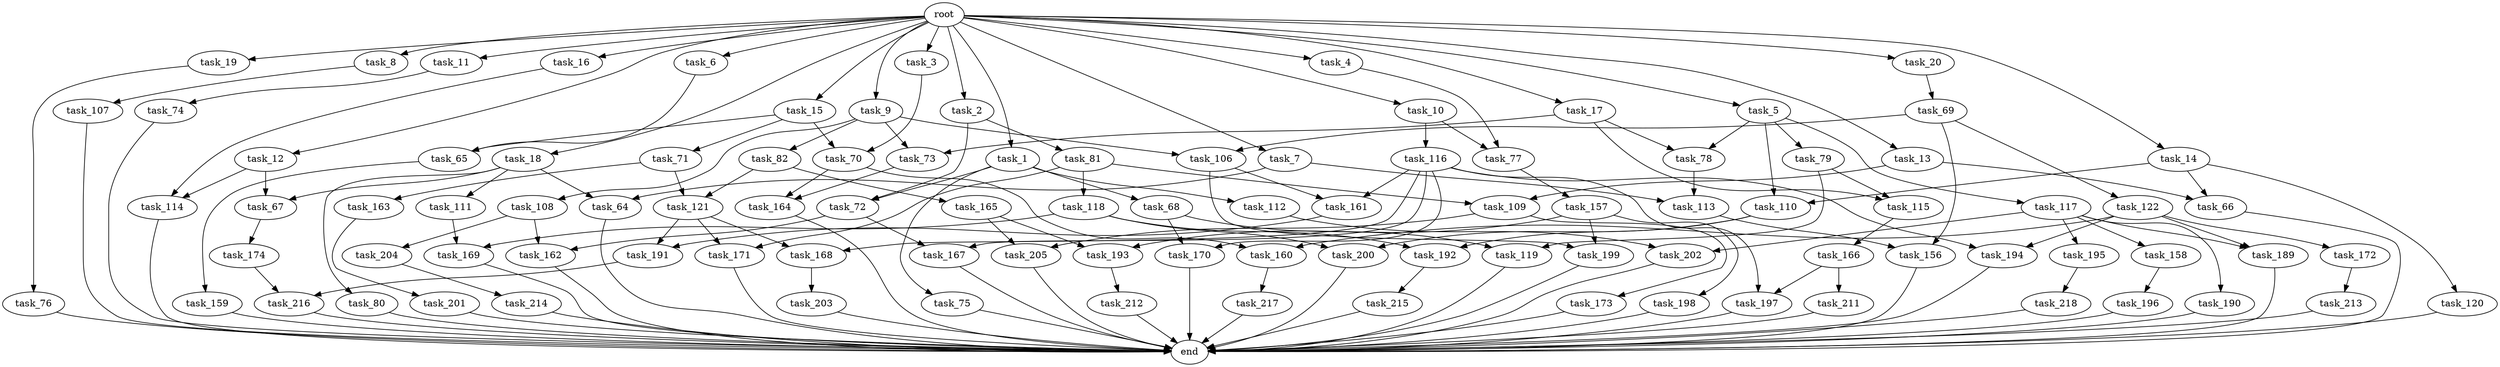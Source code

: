 digraph G {
  task_214 [size="2147483648.000000"];
  task_19 [size="10.240000"];
  task_8 [size="10.240000"];
  task_156 [size="11682311045.120001"];
  task_108 [size="3092376453.120000"];
  task_191 [size="7730941132.800000"];
  task_15 [size="10.240000"];
  task_114 [size="2920577761.280000"];
  task_18 [size="10.240000"];
  task_195 [size="773094113.280000"];
  task_79 [size="2147483648.000000"];
  task_16 [size="10.240000"];
  task_110 [size="3521873182.720000"];
  task_68 [size="773094113.280000"];
  task_162 [size="14087492730.880001"];
  task_217 [size="1374389534.720000"];
  task_74 [size="6957847019.520000"];
  task_158 [size="773094113.280000"];
  task_1 [size="10.240000"];
  task_64 [size="10050223472.639999"];
  task_160 [size="4294967296.000000"];
  task_11 [size="10.240000"];
  task_171 [size="2920577761.280000"];
  task_107 [size="2147483648.000000"];
  task_2 [size="10.240000"];
  task_10 [size="10.240000"];
  task_66 [size="2147483648.000000"];
  task_109 [size="2920577761.280000"];
  task_211 [size="8589934592.000000"];
  task_166 [size="6957847019.520000"];
  task_81 [size="5497558138.880000"];
  task_122 [size="8589934592.000000"];
  task_72 [size="6270652252.160000"];
  task_17 [size="10.240000"];
  task_174 [size="2147483648.000000"];
  task_199 [size="10995116277.760000"];
  task_67 [size="9105330667.520000"];
  task_205 [size="2920577761.280000"];
  task_197 [size="9363028705.280001"];
  task_203 [size="1374389534.720000"];
  task_116 [size="6957847019.520000"];
  task_157 [size="1374389534.720000"];
  task_172 [size="2147483648.000000"];
  task_106 [size="11682311045.120001"];
  task_12 [size="10.240000"];
  task_77 [size="8332236554.240000"];
  task_194 [size="2920577761.280000"];
  task_159 [size="1374389534.720000"];
  task_167 [size="9363028705.280001"];
  task_70 [size="12799002542.080000"];
  task_80 [size="6957847019.520000"];
  end [size="0.000000"];
  task_170 [size="3865470566.400000"];
  task_9 [size="10.240000"];
  task_78 [size="9105330667.520000"];
  task_165 [size="773094113.280000"];
  task_163 [size="8589934592.000000"];
  task_192 [size="7301444403.200000"];
  task_202 [size="3865470566.400000"];
  task_69 [size="6957847019.520000"];
  task_118 [size="2147483648.000000"];
  task_196 [size="2147483648.000000"];
  task_201 [size="343597383.680000"];
  task_65 [size="15547781611.520000"];
  task_212 [size="5497558138.880000"];
  task_198 [size="5497558138.880000"];
  task_20 [size="10.240000"];
  task_13 [size="10.240000"];
  task_193 [size="6270652252.160000"];
  task_121 [size="9363028705.280001"];
  task_3 [size="10.240000"];
  task_216 [size="5239860101.120000"];
  task_169 [size="5583457484.800000"];
  task_5 [size="10.240000"];
  task_189 [size="2920577761.280000"];
  task_76 [size="3092376453.120000"];
  task_115 [size="15547781611.520000"];
  task_190 [size="773094113.280000"];
  task_161 [size="6270652252.160000"];
  task_73 [size="10050223472.639999"];
  task_14 [size="10.240000"];
  task_82 [size="3092376453.120000"];
  task_4 [size="10.240000"];
  task_119 [size="11682311045.120001"];
  task_164 [size="9105330667.520000"];
  task_218 [size="1374389534.720000"];
  task_213 [size="8589934592.000000"];
  task_113 [size="10050223472.639999"];
  task_112 [size="773094113.280000"];
  task_168 [size="1546188226.560000"];
  root [size="0.000000"];
  task_120 [size="1374389534.720000"];
  task_6 [size="10.240000"];
  task_215 [size="343597383.680000"];
  task_117 [size="2147483648.000000"];
  task_173 [size="2147483648.000000"];
  task_200 [size="7301444403.200000"];
  task_111 [size="6957847019.520000"];
  task_204 [size="5497558138.880000"];
  task_7 [size="10.240000"];
  task_71 [size="8589934592.000000"];
  task_75 [size="773094113.280000"];

  task_214 -> end [size="1.000000"];
  task_19 -> task_76 [size="301989888.000000"];
  task_8 -> task_107 [size="209715200.000000"];
  task_156 -> end [size="1.000000"];
  task_108 -> task_162 [size="536870912.000000"];
  task_108 -> task_204 [size="536870912.000000"];
  task_191 -> task_216 [size="209715200.000000"];
  task_15 -> task_70 [size="838860800.000000"];
  task_15 -> task_71 [size="838860800.000000"];
  task_15 -> task_65 [size="838860800.000000"];
  task_114 -> end [size="1.000000"];
  task_18 -> task_80 [size="679477248.000000"];
  task_18 -> task_67 [size="679477248.000000"];
  task_18 -> task_111 [size="679477248.000000"];
  task_18 -> task_64 [size="679477248.000000"];
  task_195 -> task_218 [size="134217728.000000"];
  task_79 -> task_119 [size="838860800.000000"];
  task_79 -> task_115 [size="838860800.000000"];
  task_16 -> task_114 [size="75497472.000000"];
  task_110 -> task_200 [size="301989888.000000"];
  task_110 -> task_192 [size="301989888.000000"];
  task_68 -> task_170 [size="301989888.000000"];
  task_68 -> task_119 [size="301989888.000000"];
  task_162 -> end [size="1.000000"];
  task_217 -> end [size="1.000000"];
  task_74 -> end [size="1.000000"];
  task_158 -> task_196 [size="209715200.000000"];
  task_1 -> task_72 [size="75497472.000000"];
  task_1 -> task_68 [size="75497472.000000"];
  task_1 -> task_112 [size="75497472.000000"];
  task_1 -> task_75 [size="75497472.000000"];
  task_64 -> end [size="1.000000"];
  task_160 -> task_217 [size="134217728.000000"];
  task_11 -> task_74 [size="679477248.000000"];
  task_171 -> end [size="1.000000"];
  task_107 -> end [size="1.000000"];
  task_2 -> task_72 [size="536870912.000000"];
  task_2 -> task_81 [size="536870912.000000"];
  task_10 -> task_116 [size="679477248.000000"];
  task_10 -> task_77 [size="679477248.000000"];
  task_66 -> end [size="1.000000"];
  task_109 -> task_173 [size="209715200.000000"];
  task_109 -> task_205 [size="209715200.000000"];
  task_211 -> end [size="1.000000"];
  task_166 -> task_197 [size="838860800.000000"];
  task_166 -> task_211 [size="838860800.000000"];
  task_81 -> task_171 [size="209715200.000000"];
  task_81 -> task_118 [size="209715200.000000"];
  task_81 -> task_109 [size="209715200.000000"];
  task_122 -> task_194 [size="209715200.000000"];
  task_122 -> task_160 [size="209715200.000000"];
  task_122 -> task_189 [size="209715200.000000"];
  task_122 -> task_172 [size="209715200.000000"];
  task_72 -> task_162 [size="838860800.000000"];
  task_72 -> task_167 [size="838860800.000000"];
  task_17 -> task_73 [size="679477248.000000"];
  task_17 -> task_78 [size="679477248.000000"];
  task_17 -> task_115 [size="679477248.000000"];
  task_174 -> task_216 [size="301989888.000000"];
  task_199 -> end [size="1.000000"];
  task_67 -> task_174 [size="209715200.000000"];
  task_205 -> end [size="1.000000"];
  task_197 -> end [size="1.000000"];
  task_203 -> end [size="1.000000"];
  task_116 -> task_161 [size="75497472.000000"];
  task_116 -> task_194 [size="75497472.000000"];
  task_116 -> task_168 [size="75497472.000000"];
  task_116 -> task_197 [size="75497472.000000"];
  task_116 -> task_167 [size="75497472.000000"];
  task_116 -> task_170 [size="75497472.000000"];
  task_157 -> task_193 [size="536870912.000000"];
  task_157 -> task_198 [size="536870912.000000"];
  task_157 -> task_199 [size="536870912.000000"];
  task_172 -> task_213 [size="838860800.000000"];
  task_106 -> task_161 [size="536870912.000000"];
  task_106 -> task_199 [size="536870912.000000"];
  task_12 -> task_67 [size="209715200.000000"];
  task_12 -> task_114 [size="209715200.000000"];
  task_77 -> task_157 [size="134217728.000000"];
  task_194 -> end [size="1.000000"];
  task_159 -> end [size="1.000000"];
  task_167 -> end [size="1.000000"];
  task_70 -> task_160 [size="209715200.000000"];
  task_70 -> task_164 [size="209715200.000000"];
  task_80 -> end [size="1.000000"];
  task_170 -> end [size="1.000000"];
  task_9 -> task_106 [size="301989888.000000"];
  task_9 -> task_73 [size="301989888.000000"];
  task_9 -> task_82 [size="301989888.000000"];
  task_9 -> task_108 [size="301989888.000000"];
  task_78 -> task_113 [size="679477248.000000"];
  task_165 -> task_193 [size="75497472.000000"];
  task_165 -> task_205 [size="75497472.000000"];
  task_163 -> task_201 [size="33554432.000000"];
  task_192 -> task_215 [size="33554432.000000"];
  task_202 -> end [size="1.000000"];
  task_69 -> task_106 [size="838860800.000000"];
  task_69 -> task_156 [size="838860800.000000"];
  task_69 -> task_122 [size="838860800.000000"];
  task_118 -> task_200 [size="411041792.000000"];
  task_118 -> task_169 [size="411041792.000000"];
  task_118 -> task_192 [size="411041792.000000"];
  task_196 -> end [size="1.000000"];
  task_201 -> end [size="1.000000"];
  task_65 -> task_159 [size="134217728.000000"];
  task_212 -> end [size="1.000000"];
  task_198 -> end [size="1.000000"];
  task_20 -> task_69 [size="679477248.000000"];
  task_13 -> task_66 [size="75497472.000000"];
  task_13 -> task_109 [size="75497472.000000"];
  task_193 -> task_212 [size="536870912.000000"];
  task_121 -> task_171 [size="75497472.000000"];
  task_121 -> task_168 [size="75497472.000000"];
  task_121 -> task_191 [size="75497472.000000"];
  task_3 -> task_70 [size="411041792.000000"];
  task_216 -> end [size="1.000000"];
  task_169 -> end [size="1.000000"];
  task_5 -> task_79 [size="209715200.000000"];
  task_5 -> task_78 [size="209715200.000000"];
  task_5 -> task_110 [size="209715200.000000"];
  task_5 -> task_117 [size="209715200.000000"];
  task_189 -> end [size="1.000000"];
  task_76 -> end [size="1.000000"];
  task_115 -> task_166 [size="679477248.000000"];
  task_190 -> end [size="1.000000"];
  task_161 -> task_191 [size="679477248.000000"];
  task_73 -> task_164 [size="679477248.000000"];
  task_14 -> task_120 [size="134217728.000000"];
  task_14 -> task_66 [size="134217728.000000"];
  task_14 -> task_110 [size="134217728.000000"];
  task_82 -> task_121 [size="75497472.000000"];
  task_82 -> task_165 [size="75497472.000000"];
  task_4 -> task_77 [size="134217728.000000"];
  task_119 -> end [size="1.000000"];
  task_164 -> end [size="1.000000"];
  task_218 -> end [size="1.000000"];
  task_213 -> end [size="1.000000"];
  task_113 -> task_156 [size="301989888.000000"];
  task_112 -> task_202 [size="301989888.000000"];
  task_168 -> task_203 [size="134217728.000000"];
  root -> task_8 [size="1.000000"];
  root -> task_20 [size="1.000000"];
  root -> task_9 [size="1.000000"];
  root -> task_16 [size="1.000000"];
  root -> task_14 [size="1.000000"];
  root -> task_6 [size="1.000000"];
  root -> task_4 [size="1.000000"];
  root -> task_5 [size="1.000000"];
  root -> task_1 [size="1.000000"];
  root -> task_10 [size="1.000000"];
  root -> task_13 [size="1.000000"];
  root -> task_15 [size="1.000000"];
  root -> task_19 [size="1.000000"];
  root -> task_3 [size="1.000000"];
  root -> task_12 [size="1.000000"];
  root -> task_11 [size="1.000000"];
  root -> task_2 [size="1.000000"];
  root -> task_18 [size="1.000000"];
  root -> task_7 [size="1.000000"];
  root -> task_17 [size="1.000000"];
  task_120 -> end [size="1.000000"];
  task_6 -> task_65 [size="679477248.000000"];
  task_215 -> end [size="1.000000"];
  task_117 -> task_190 [size="75497472.000000"];
  task_117 -> task_202 [size="75497472.000000"];
  task_117 -> task_189 [size="75497472.000000"];
  task_117 -> task_158 [size="75497472.000000"];
  task_117 -> task_195 [size="75497472.000000"];
  task_173 -> end [size="1.000000"];
  task_200 -> end [size="1.000000"];
  task_111 -> task_169 [size="134217728.000000"];
  task_204 -> task_214 [size="209715200.000000"];
  task_7 -> task_113 [size="301989888.000000"];
  task_7 -> task_64 [size="301989888.000000"];
  task_71 -> task_121 [size="838860800.000000"];
  task_71 -> task_163 [size="838860800.000000"];
  task_75 -> end [size="1.000000"];
}
